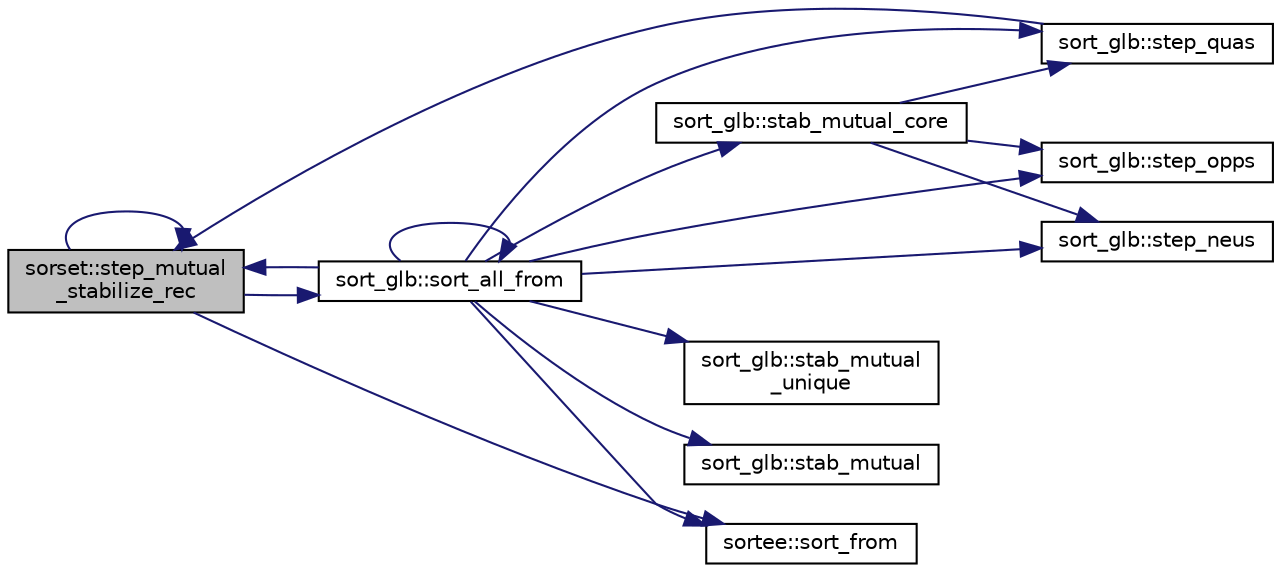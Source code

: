 digraph "sorset::step_mutual_stabilize_rec"
{
 // INTERACTIVE_SVG=YES
  edge [fontname="Helvetica",fontsize="10",labelfontname="Helvetica",labelfontsize="10"];
  node [fontname="Helvetica",fontsize="10",shape=record];
  rankdir="LR";
  Node1 [label="sorset::step_mutual\l_stabilize_rec",height=0.2,width=0.4,color="black", fillcolor="grey75", style="filled", fontcolor="black"];
  Node1 -> Node1 [color="midnightblue",fontsize="10",style="solid",fontname="Helvetica"];
  Node1 -> Node2 [color="midnightblue",fontsize="10",style="solid",fontname="Helvetica"];
  Node2 [label="sort_glb::sort_all_from",height=0.2,width=0.4,color="black", fillcolor="white", style="filled",URL="$d7/dec/classsort__glb.html#ac755a6417f43e7860ca96317a8e8f4e8",tooltip="It calls sortee::sort_from operations for all sortee s in tees. "];
  Node2 -> Node1 [color="midnightblue",fontsize="10",style="solid",fontname="Helvetica"];
  Node2 -> Node2 [color="midnightblue",fontsize="10",style="solid",fontname="Helvetica"];
  Node2 -> Node3 [color="midnightblue",fontsize="10",style="solid",fontname="Helvetica"];
  Node3 [label="sort_glb::stab_mutual",height=0.2,width=0.4,color="black", fillcolor="white", style="filled",URL="$d7/dec/classsort__glb.html#ad87061a8532cc773200ba06d939a6dfc",tooltip="It stabilizes two &#39;loaded&#39; (initialized) sort_glb with a neuromap (no further refinement is possible)..."];
  Node2 -> Node4 [color="midnightblue",fontsize="10",style="solid",fontname="Helvetica"];
  Node4 [label="sort_glb::stab_mutual_core",height=0.2,width=0.4,color="black", fillcolor="white", style="filled",URL="$d7/dec/classsort__glb.html#a314081679beafcbbeac7f2e504558f18",tooltip="It stabilizes neuron sortee s and quanton sortee s until no further refinement is possible..."];
  Node4 -> Node5 [color="midnightblue",fontsize="10",style="solid",fontname="Helvetica"];
  Node5 [label="sort_glb::step_neus",height=0.2,width=0.4,color="black", fillcolor="white", style="filled",URL="$d7/dec/classsort__glb.html#a25baf3b8e0bc9bdca9c0d6658b298f07",tooltip="It does sort_from operations on this sort_glb neuron sortee s. "];
  Node4 -> Node6 [color="midnightblue",fontsize="10",style="solid",fontname="Helvetica"];
  Node6 [label="sort_glb::step_opps",height=0.2,width=0.4,color="black", fillcolor="white", style="filled",URL="$d7/dec/classsort__glb.html#a40a9304f2ef43071021472a8e020069a",tooltip="It does sort_from operations on this sort_glb opposite quanton sortee s. "];
  Node4 -> Node7 [color="midnightblue",fontsize="10",style="solid",fontname="Helvetica"];
  Node7 [label="sort_glb::step_quas",height=0.2,width=0.4,color="black", fillcolor="white", style="filled",URL="$d7/dec/classsort__glb.html#aa41c7303e4bae7eb7c466f119c3ace1f",tooltip="It does sort_from operations on this sort_glb quanton sortee s. "];
  Node7 -> Node1 [color="midnightblue",fontsize="10",style="solid",fontname="Helvetica"];
  Node2 -> Node5 [color="midnightblue",fontsize="10",style="solid",fontname="Helvetica"];
  Node2 -> Node6 [color="midnightblue",fontsize="10",style="solid",fontname="Helvetica"];
  Node2 -> Node7 [color="midnightblue",fontsize="10",style="solid",fontname="Helvetica"];
  Node2 -> Node8 [color="midnightblue",fontsize="10",style="solid",fontname="Helvetica"];
  Node8 [label="sortee::sort_from",height=0.2,width=0.4,color="black", fillcolor="white", style="filled",URL="$d8/d36/classsortee.html#a5cc113e22e62dfcb3869c2786ae5345e",tooltip="The basic stabilization step finds the next sorset and puts this sortee in it. "];
  Node2 -> Node9 [color="midnightblue",fontsize="10",style="solid",fontname="Helvetica"];
  Node9 [label="sort_glb::stab_mutual\l_unique",height=0.2,width=0.4,color="black", fillcolor="white", style="filled",URL="$d7/dec/classsort__glb.html#abcd6c73d28df5efcf002c2aed63ccd92",tooltip="It stabilizes two &#39;loaded&#39; (initialized) sort_glb with a neuromap to a BCFF. "];
  Node1 -> Node8 [color="midnightblue",fontsize="10",style="solid",fontname="Helvetica"];
}
